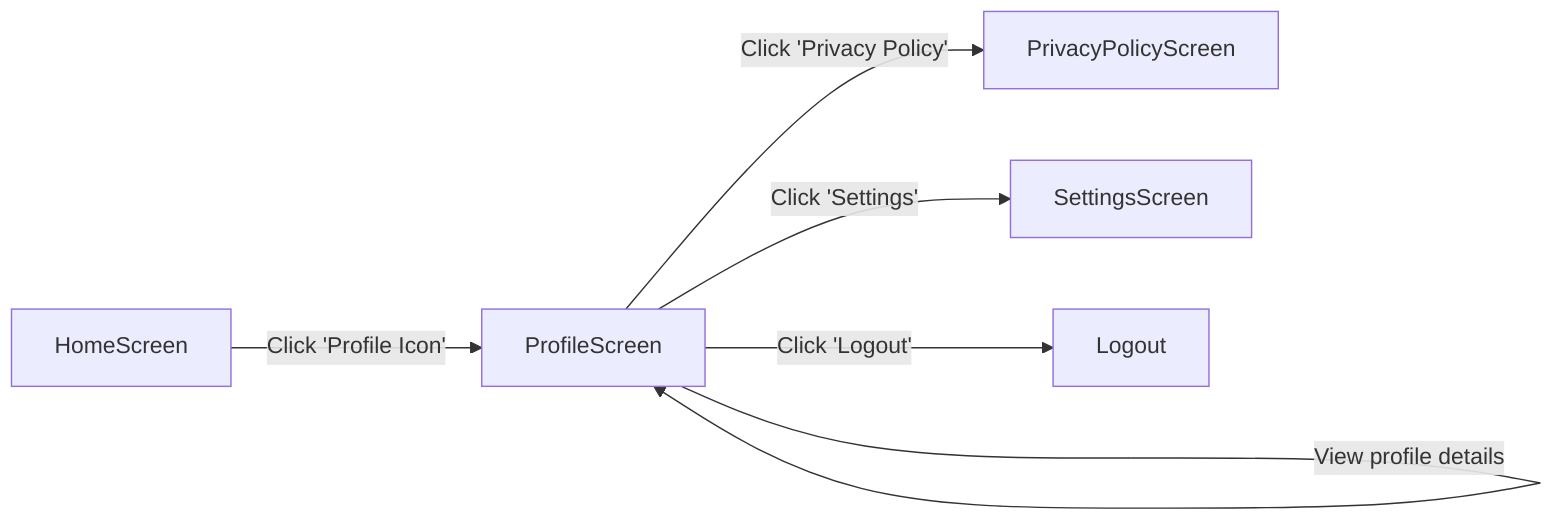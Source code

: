 graph LR
A[HomeScreen] -->|Click 'Profile Icon'| B[ProfileScreen]
B -->|View profile details| B
B -->|Click 'Privacy Policy'| C[PrivacyPolicyScreen]
B -->|Click 'Settings'| D[SettingsScreen]
B -->|Click 'Logout'| E[Logout]
